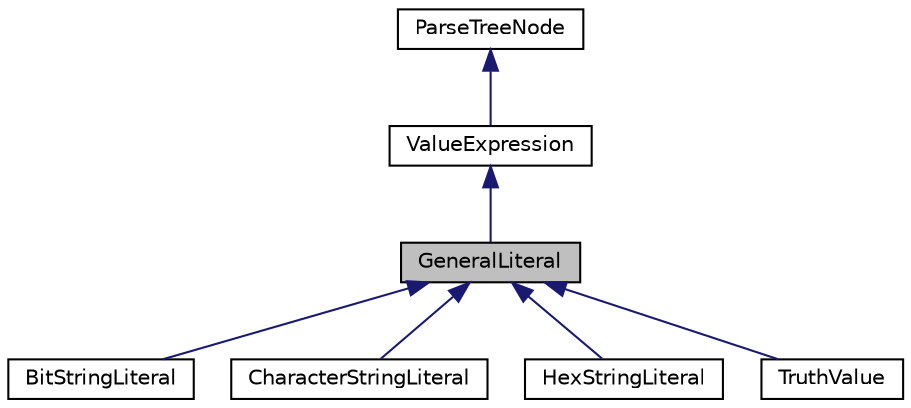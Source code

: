 digraph "GeneralLiteral"
{
  edge [fontname="Helvetica",fontsize="10",labelfontname="Helvetica",labelfontsize="10"];
  node [fontname="Helvetica",fontsize="10",shape=record];
  Node0 [label="GeneralLiteral",height=0.2,width=0.4,color="black", fillcolor="grey75", style="filled", fontcolor="black"];
  Node1 -> Node0 [dir="back",color="midnightblue",fontsize="10",style="solid",fontname="Helvetica"];
  Node1 [label="ValueExpression",height=0.2,width=0.4,color="black", fillcolor="white", style="filled",URL="$classValueExpression.html"];
  Node2 -> Node1 [dir="back",color="midnightblue",fontsize="10",style="solid",fontname="Helvetica"];
  Node2 [label="ParseTreeNode",height=0.2,width=0.4,color="black", fillcolor="white", style="filled",URL="$classParseTreeNode.html"];
  Node0 -> Node3 [dir="back",color="midnightblue",fontsize="10",style="solid",fontname="Helvetica"];
  Node3 [label="BitStringLiteral",height=0.2,width=0.4,color="black", fillcolor="white", style="filled",URL="$classBitStringLiteral.html"];
  Node0 -> Node4 [dir="back",color="midnightblue",fontsize="10",style="solid",fontname="Helvetica"];
  Node4 [label="CharacterStringLiteral",height=0.2,width=0.4,color="black", fillcolor="white", style="filled",URL="$classCharacterStringLiteral.html"];
  Node0 -> Node5 [dir="back",color="midnightblue",fontsize="10",style="solid",fontname="Helvetica"];
  Node5 [label="HexStringLiteral",height=0.2,width=0.4,color="black", fillcolor="white", style="filled",URL="$classHexStringLiteral.html"];
  Node0 -> Node6 [dir="back",color="midnightblue",fontsize="10",style="solid",fontname="Helvetica"];
  Node6 [label="TruthValue",height=0.2,width=0.4,color="black", fillcolor="white", style="filled",URL="$classTruthValue.html"];
}
